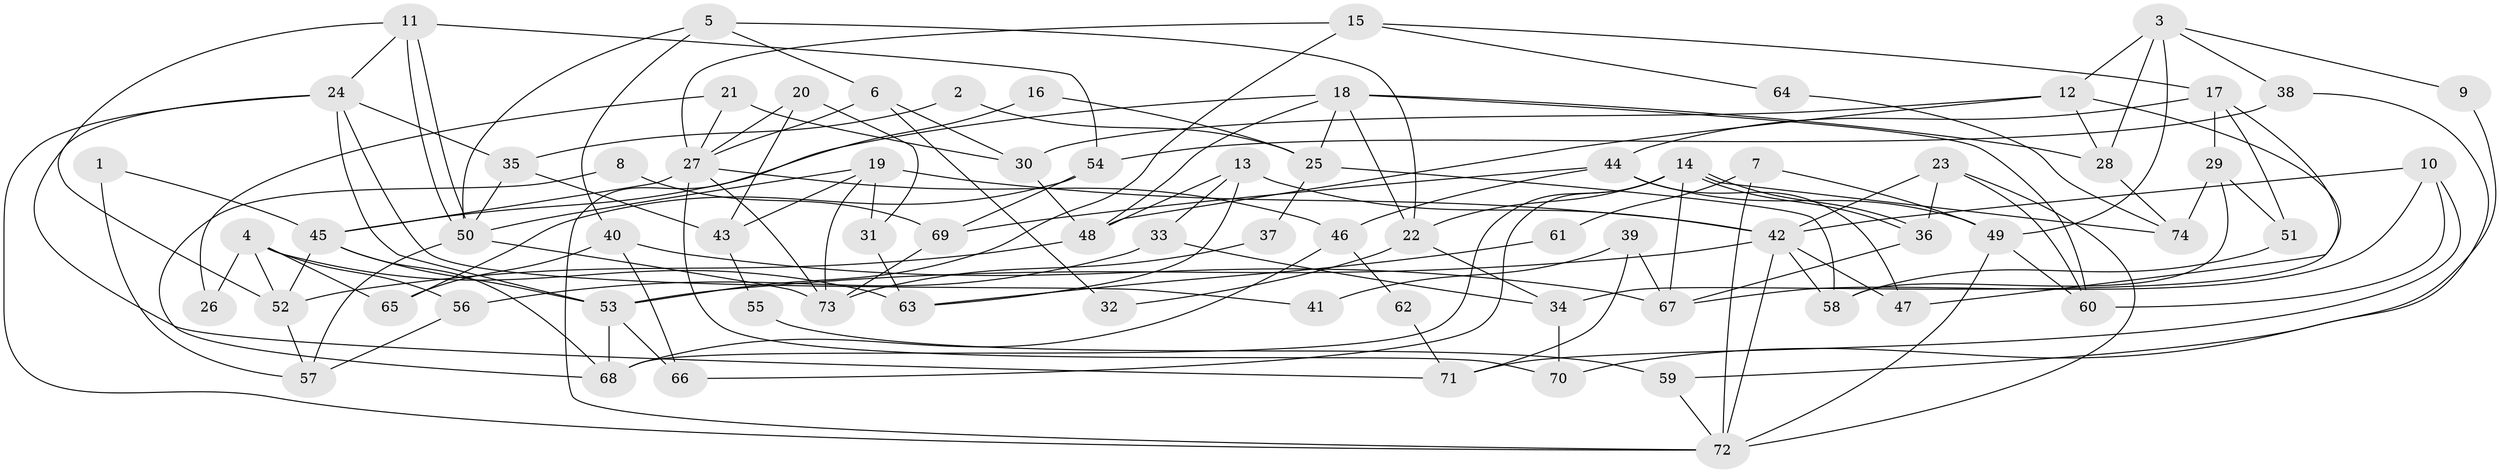 // Generated by graph-tools (version 1.1) at 2025/35/03/09/25 02:35:59]
// undirected, 74 vertices, 148 edges
graph export_dot {
graph [start="1"]
  node [color=gray90,style=filled];
  1;
  2;
  3;
  4;
  5;
  6;
  7;
  8;
  9;
  10;
  11;
  12;
  13;
  14;
  15;
  16;
  17;
  18;
  19;
  20;
  21;
  22;
  23;
  24;
  25;
  26;
  27;
  28;
  29;
  30;
  31;
  32;
  33;
  34;
  35;
  36;
  37;
  38;
  39;
  40;
  41;
  42;
  43;
  44;
  45;
  46;
  47;
  48;
  49;
  50;
  51;
  52;
  53;
  54;
  55;
  56;
  57;
  58;
  59;
  60;
  61;
  62;
  63;
  64;
  65;
  66;
  67;
  68;
  69;
  70;
  71;
  72;
  73;
  74;
  1 -- 45;
  1 -- 57;
  2 -- 35;
  2 -- 25;
  3 -- 28;
  3 -- 49;
  3 -- 9;
  3 -- 12;
  3 -- 38;
  4 -- 63;
  4 -- 52;
  4 -- 26;
  4 -- 56;
  4 -- 65;
  5 -- 22;
  5 -- 40;
  5 -- 6;
  5 -- 50;
  6 -- 27;
  6 -- 30;
  6 -- 32;
  7 -- 72;
  7 -- 49;
  7 -- 61;
  8 -- 69;
  8 -- 68;
  9 -- 70;
  10 -- 67;
  10 -- 42;
  10 -- 60;
  10 -- 71;
  11 -- 50;
  11 -- 50;
  11 -- 52;
  11 -- 24;
  11 -- 54;
  12 -- 48;
  12 -- 28;
  12 -- 30;
  12 -- 47;
  13 -- 33;
  13 -- 48;
  13 -- 42;
  13 -- 63;
  14 -- 68;
  14 -- 36;
  14 -- 36;
  14 -- 22;
  14 -- 66;
  14 -- 67;
  14 -- 74;
  15 -- 27;
  15 -- 53;
  15 -- 17;
  15 -- 64;
  16 -- 25;
  16 -- 72;
  17 -- 51;
  17 -- 29;
  17 -- 34;
  17 -- 44;
  18 -- 60;
  18 -- 45;
  18 -- 22;
  18 -- 25;
  18 -- 28;
  18 -- 48;
  19 -- 42;
  19 -- 50;
  19 -- 31;
  19 -- 43;
  19 -- 73;
  20 -- 43;
  20 -- 27;
  20 -- 31;
  21 -- 27;
  21 -- 30;
  21 -- 26;
  22 -- 32;
  22 -- 34;
  23 -- 42;
  23 -- 72;
  23 -- 36;
  23 -- 60;
  24 -- 53;
  24 -- 35;
  24 -- 41;
  24 -- 71;
  24 -- 72;
  25 -- 58;
  25 -- 37;
  27 -- 45;
  27 -- 73;
  27 -- 46;
  27 -- 70;
  28 -- 74;
  29 -- 74;
  29 -- 51;
  29 -- 58;
  30 -- 48;
  31 -- 63;
  33 -- 34;
  33 -- 56;
  34 -- 70;
  35 -- 50;
  35 -- 43;
  36 -- 67;
  37 -- 73;
  38 -- 54;
  38 -- 59;
  39 -- 67;
  39 -- 71;
  39 -- 41;
  40 -- 67;
  40 -- 65;
  40 -- 66;
  42 -- 72;
  42 -- 47;
  42 -- 53;
  42 -- 58;
  43 -- 55;
  44 -- 47;
  44 -- 46;
  44 -- 49;
  44 -- 69;
  45 -- 53;
  45 -- 68;
  45 -- 52;
  46 -- 62;
  46 -- 68;
  48 -- 52;
  49 -- 60;
  49 -- 72;
  50 -- 57;
  50 -- 73;
  51 -- 58;
  52 -- 57;
  53 -- 66;
  53 -- 68;
  54 -- 69;
  54 -- 65;
  55 -- 59;
  56 -- 57;
  59 -- 72;
  61 -- 63;
  62 -- 71;
  64 -- 74;
  69 -- 73;
}
